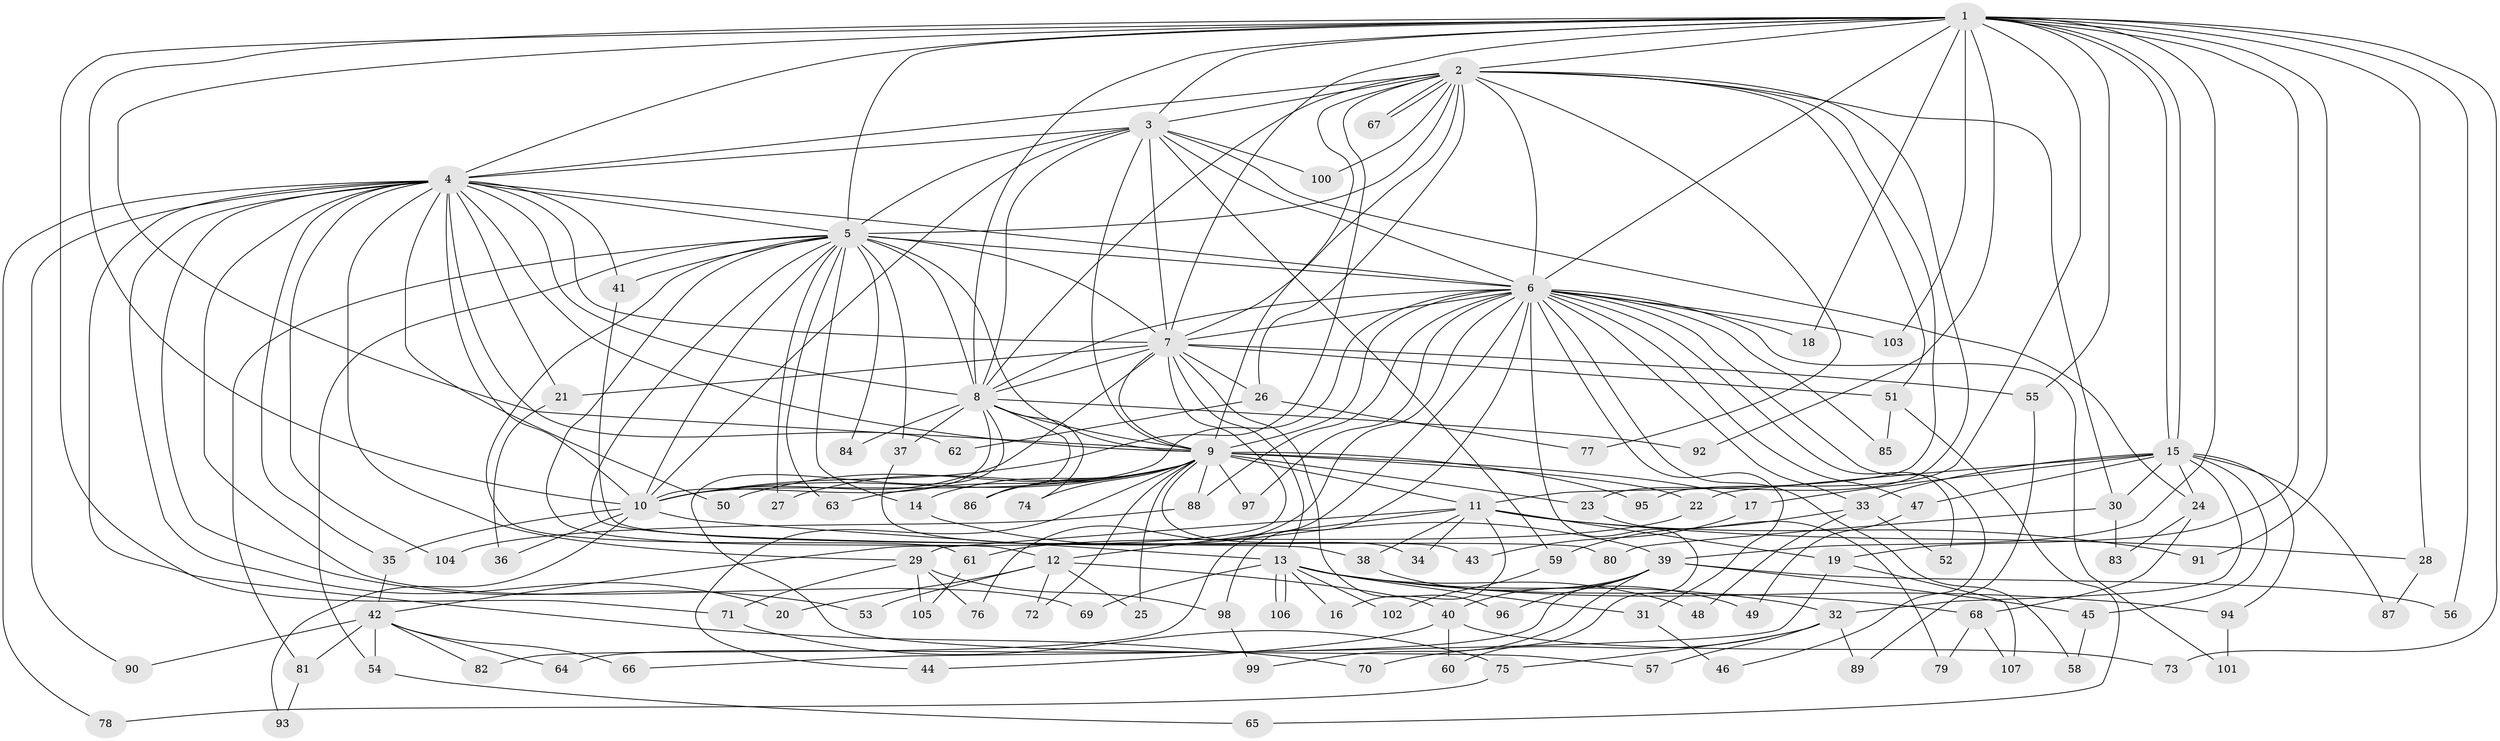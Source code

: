 // coarse degree distribution, {21: 0.024096385542168676, 17: 0.012048192771084338, 12: 0.012048192771084338, 26: 0.012048192771084338, 19: 0.012048192771084338, 25: 0.024096385542168676, 15: 0.012048192771084338, 13: 0.024096385542168676, 11: 0.012048192771084338, 7: 0.024096385542168676, 3: 0.25301204819277107, 2: 0.4819277108433735, 4: 0.03614457831325301, 6: 0.012048192771084338, 5: 0.024096385542168676, 8: 0.012048192771084338, 1: 0.012048192771084338}
// Generated by graph-tools (version 1.1) at 2025/23/03/03/25 07:23:40]
// undirected, 107 vertices, 239 edges
graph export_dot {
graph [start="1"]
  node [color=gray90,style=filled];
  1;
  2;
  3;
  4;
  5;
  6;
  7;
  8;
  9;
  10;
  11;
  12;
  13;
  14;
  15;
  16;
  17;
  18;
  19;
  20;
  21;
  22;
  23;
  24;
  25;
  26;
  27;
  28;
  29;
  30;
  31;
  32;
  33;
  34;
  35;
  36;
  37;
  38;
  39;
  40;
  41;
  42;
  43;
  44;
  45;
  46;
  47;
  48;
  49;
  50;
  51;
  52;
  53;
  54;
  55;
  56;
  57;
  58;
  59;
  60;
  61;
  62;
  63;
  64;
  65;
  66;
  67;
  68;
  69;
  70;
  71;
  72;
  73;
  74;
  75;
  76;
  77;
  78;
  79;
  80;
  81;
  82;
  83;
  84;
  85;
  86;
  87;
  88;
  89;
  90;
  91;
  92;
  93;
  94;
  95;
  96;
  97;
  98;
  99;
  100;
  101;
  102;
  103;
  104;
  105;
  106;
  107;
  1 -- 2;
  1 -- 3;
  1 -- 4;
  1 -- 5;
  1 -- 6;
  1 -- 7;
  1 -- 8;
  1 -- 9;
  1 -- 10;
  1 -- 15;
  1 -- 15;
  1 -- 18;
  1 -- 19;
  1 -- 28;
  1 -- 39;
  1 -- 55;
  1 -- 56;
  1 -- 71;
  1 -- 73;
  1 -- 91;
  1 -- 92;
  1 -- 95;
  1 -- 103;
  2 -- 3;
  2 -- 4;
  2 -- 5;
  2 -- 6;
  2 -- 7;
  2 -- 8;
  2 -- 9;
  2 -- 10;
  2 -- 11;
  2 -- 23;
  2 -- 26;
  2 -- 30;
  2 -- 51;
  2 -- 67;
  2 -- 67;
  2 -- 77;
  2 -- 100;
  3 -- 4;
  3 -- 5;
  3 -- 6;
  3 -- 7;
  3 -- 8;
  3 -- 9;
  3 -- 10;
  3 -- 24;
  3 -- 59;
  3 -- 100;
  4 -- 5;
  4 -- 6;
  4 -- 7;
  4 -- 8;
  4 -- 9;
  4 -- 10;
  4 -- 20;
  4 -- 21;
  4 -- 29;
  4 -- 35;
  4 -- 41;
  4 -- 50;
  4 -- 53;
  4 -- 62;
  4 -- 69;
  4 -- 70;
  4 -- 78;
  4 -- 90;
  4 -- 104;
  5 -- 6;
  5 -- 7;
  5 -- 8;
  5 -- 9;
  5 -- 10;
  5 -- 12;
  5 -- 14;
  5 -- 27;
  5 -- 37;
  5 -- 38;
  5 -- 41;
  5 -- 54;
  5 -- 61;
  5 -- 63;
  5 -- 81;
  5 -- 84;
  6 -- 7;
  6 -- 8;
  6 -- 9;
  6 -- 10;
  6 -- 18;
  6 -- 31;
  6 -- 33;
  6 -- 46;
  6 -- 47;
  6 -- 52;
  6 -- 58;
  6 -- 60;
  6 -- 76;
  6 -- 82;
  6 -- 85;
  6 -- 88;
  6 -- 97;
  6 -- 98;
  6 -- 101;
  6 -- 103;
  7 -- 8;
  7 -- 9;
  7 -- 10;
  7 -- 13;
  7 -- 21;
  7 -- 26;
  7 -- 42;
  7 -- 51;
  7 -- 55;
  7 -- 96;
  8 -- 9;
  8 -- 10;
  8 -- 37;
  8 -- 57;
  8 -- 74;
  8 -- 84;
  8 -- 86;
  8 -- 92;
  9 -- 10;
  9 -- 11;
  9 -- 14;
  9 -- 17;
  9 -- 22;
  9 -- 23;
  9 -- 25;
  9 -- 27;
  9 -- 34;
  9 -- 44;
  9 -- 50;
  9 -- 63;
  9 -- 72;
  9 -- 74;
  9 -- 86;
  9 -- 88;
  9 -- 95;
  9 -- 97;
  10 -- 13;
  10 -- 35;
  10 -- 36;
  10 -- 93;
  11 -- 12;
  11 -- 16;
  11 -- 19;
  11 -- 28;
  11 -- 29;
  11 -- 34;
  11 -- 38;
  11 -- 91;
  12 -- 20;
  12 -- 25;
  12 -- 40;
  12 -- 53;
  12 -- 72;
  13 -- 16;
  13 -- 31;
  13 -- 32;
  13 -- 48;
  13 -- 68;
  13 -- 69;
  13 -- 94;
  13 -- 102;
  13 -- 106;
  13 -- 106;
  14 -- 39;
  15 -- 17;
  15 -- 22;
  15 -- 24;
  15 -- 30;
  15 -- 32;
  15 -- 33;
  15 -- 45;
  15 -- 47;
  15 -- 87;
  15 -- 94;
  17 -- 43;
  19 -- 66;
  19 -- 107;
  21 -- 36;
  22 -- 61;
  23 -- 79;
  24 -- 68;
  24 -- 83;
  26 -- 62;
  26 -- 77;
  28 -- 87;
  29 -- 71;
  29 -- 76;
  29 -- 98;
  29 -- 105;
  30 -- 80;
  30 -- 83;
  31 -- 46;
  32 -- 57;
  32 -- 70;
  32 -- 75;
  32 -- 89;
  33 -- 48;
  33 -- 52;
  33 -- 59;
  35 -- 42;
  37 -- 43;
  38 -- 49;
  39 -- 40;
  39 -- 45;
  39 -- 56;
  39 -- 64;
  39 -- 96;
  39 -- 99;
  40 -- 44;
  40 -- 60;
  40 -- 73;
  41 -- 80;
  42 -- 54;
  42 -- 64;
  42 -- 66;
  42 -- 81;
  42 -- 82;
  42 -- 90;
  45 -- 58;
  47 -- 49;
  51 -- 65;
  51 -- 85;
  54 -- 65;
  55 -- 89;
  59 -- 102;
  61 -- 105;
  68 -- 79;
  68 -- 107;
  71 -- 75;
  75 -- 78;
  81 -- 93;
  88 -- 104;
  94 -- 101;
  98 -- 99;
}
